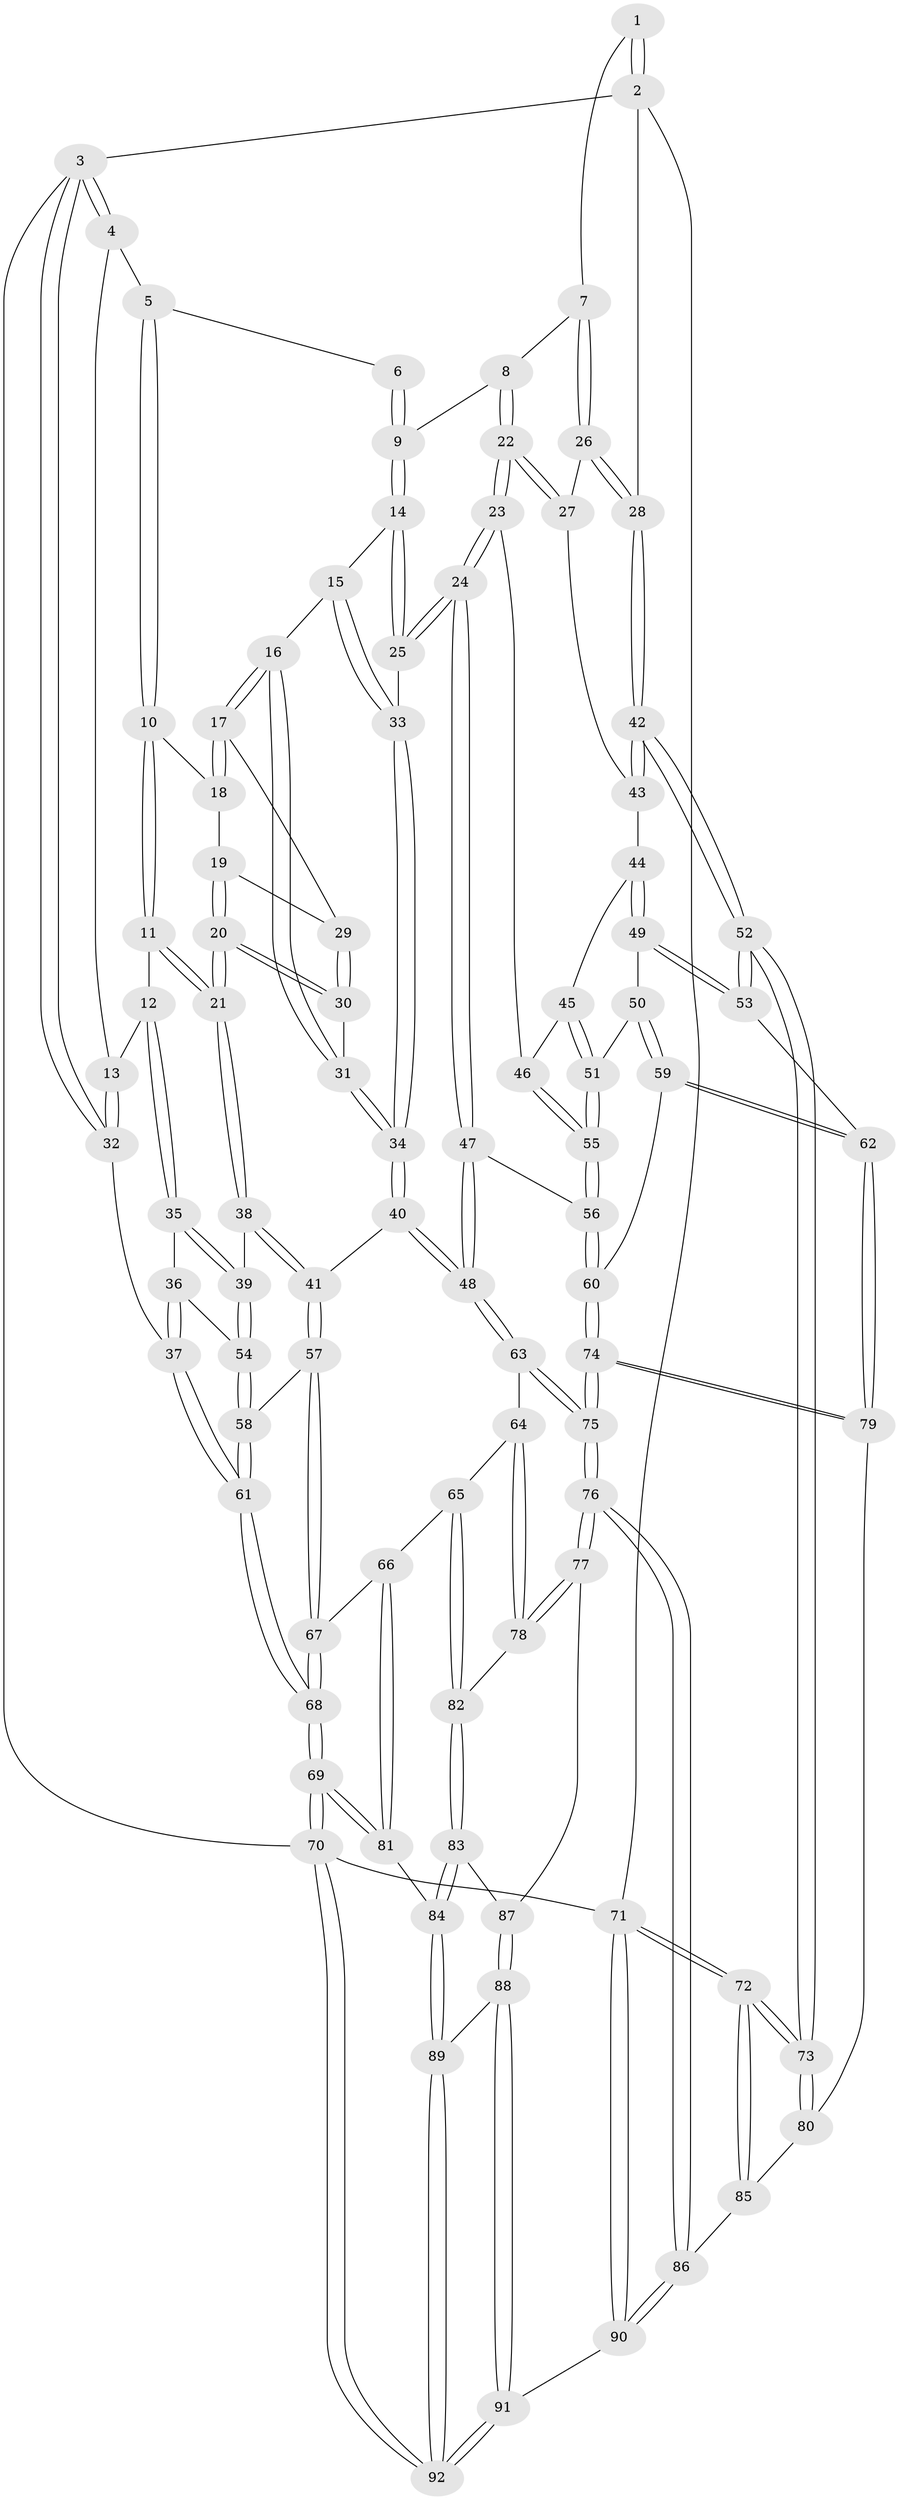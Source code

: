// Generated by graph-tools (version 1.1) at 2025/51/03/09/25 03:51:11]
// undirected, 92 vertices, 227 edges
graph export_dot {
graph [start="1"]
  node [color=gray90,style=filled];
  1 [pos="+0.9147064681229028+0"];
  2 [pos="+1+0"];
  3 [pos="+0+0"];
  4 [pos="+0.10137228439817618+0"];
  5 [pos="+0.31403874880288796+0"];
  6 [pos="+0.5759672858605591+0"];
  7 [pos="+0.8597125506612965+0.0028670372837038462"];
  8 [pos="+0.690560973412709+0.051254646872045215"];
  9 [pos="+0.6142085957961404+0.011997890359681221"];
  10 [pos="+0.3181403467482757+0"];
  11 [pos="+0.21192710787299718+0.11961464405217526"];
  12 [pos="+0.15631204985136876+0.1469258788106048"];
  13 [pos="+0.1051626120513908+0.09583439109411332"];
  14 [pos="+0.5882156278226132+0.0917582610374623"];
  15 [pos="+0.5480223991485521+0.11590331261103477"];
  16 [pos="+0.5397521171980605+0.1168348755496964"];
  17 [pos="+0.4810912578528136+0.09876392893673752"];
  18 [pos="+0.32497611282608135+0"];
  19 [pos="+0.34116487791558325+0.05275304590531072"];
  20 [pos="+0.3237323231839173+0.17583644513918667"];
  21 [pos="+0.32261400985640626+0.17752027756408278"];
  22 [pos="+0.7883675750107918+0.20033477074939957"];
  23 [pos="+0.7599440022414528+0.2373173819302533"];
  24 [pos="+0.7448388300427893+0.24206795974758955"];
  25 [pos="+0.7174110534575285+0.2352660521359978"];
  26 [pos="+0.8642131010763886+0.10012278651175462"];
  27 [pos="+0.8437379350383335+0.15713982500041973"];
  28 [pos="+1+0.10409961903511089"];
  29 [pos="+0.4417563139509712+0.12812563526963405"];
  30 [pos="+0.4269764888140529+0.1578041413917398"];
  31 [pos="+0.4699523208580425+0.21232217055874386"];
  32 [pos="+0+0.2547023935679567"];
  33 [pos="+0.5653115254441478+0.2699207141499203"];
  34 [pos="+0.47892193765499586+0.33161213552260466"];
  35 [pos="+0.15495525614778546+0.19790591994086537"];
  36 [pos="+0.04125971980179579+0.2753509966069929"];
  37 [pos="+0+0.2753729996904709"];
  38 [pos="+0.3091157398931688+0.2679141347835935"];
  39 [pos="+0.2715129975678864+0.28088210108593725"];
  40 [pos="+0.465394851349268+0.35273848814115033"];
  41 [pos="+0.45484956735460796+0.35316713051902304"];
  42 [pos="+1+0.3147057643543153"];
  43 [pos="+0.9787946179338792+0.2327317194839123"];
  44 [pos="+0.8799663966098437+0.3286858031891381"];
  45 [pos="+0.8303583293832176+0.2995068077099757"];
  46 [pos="+0.77149833607193+0.25130121861872784"];
  47 [pos="+0.6615078423258391+0.45903141969401406"];
  48 [pos="+0.5734912337177036+0.4758466972342593"];
  49 [pos="+0.9487002823759837+0.39893838542729365"];
  50 [pos="+0.8577127495878314+0.40650240713921343"];
  51 [pos="+0.8404674225917603+0.40472757407859117"];
  52 [pos="+1+0.4744970326669693"];
  53 [pos="+1+0.48493770127426705"];
  54 [pos="+0.19403549291559027+0.37735141415154616"];
  55 [pos="+0.805331392611244+0.41834863469675315"];
  56 [pos="+0.7564840849300554+0.5075343888117124"];
  57 [pos="+0.28456218946585765+0.5376641474739602"];
  58 [pos="+0.19066195413974701+0.440734720384285"];
  59 [pos="+0.8197630003675148+0.5436783313112624"];
  60 [pos="+0.7918133184429932+0.5467042710661185"];
  61 [pos="+0+0.5519377901840865"];
  62 [pos="+0.9967817150121537+0.5326898203910245"];
  63 [pos="+0.5586085603673745+0.5212177326017413"];
  64 [pos="+0.5358963298696997+0.5472172976395737"];
  65 [pos="+0.3354341741429396+0.6107144919780847"];
  66 [pos="+0.29510076266969515+0.5864540895670218"];
  67 [pos="+0.2896263858794179+0.5710078465240089"];
  68 [pos="+0+0.5986978455757521"];
  69 [pos="+0+0.7122213454437122"];
  70 [pos="+0+1"];
  71 [pos="+1+1"];
  72 [pos="+1+1"];
  73 [pos="+1+0.8943405346859544"];
  74 [pos="+0.7472027531390008+0.6944294803964007"];
  75 [pos="+0.7143917994008941+0.7311312957534091"];
  76 [pos="+0.6903333525354667+0.7918559262012298"];
  77 [pos="+0.5474171909210246+0.771939546748049"];
  78 [pos="+0.5243131361875837+0.7341468603695145"];
  79 [pos="+0.9078556475306933+0.7049554146319104"];
  80 [pos="+0.9127433812339959+0.7156099709189473"];
  81 [pos="+0.18971716700669128+0.7024243700654342"];
  82 [pos="+0.3621223868788655+0.6602258552329262"];
  83 [pos="+0.3501545285510718+0.7782193760586932"];
  84 [pos="+0.27384704910729435+0.9052590315192282"];
  85 [pos="+0.8982473126278494+0.8879535533399111"];
  86 [pos="+0.7045119474625953+0.821988247608571"];
  87 [pos="+0.5222866576573401+0.7949692351527473"];
  88 [pos="+0.49595398273218283+0.8384152272361104"];
  89 [pos="+0.27052019583358283+0.9565632139721018"];
  90 [pos="+0.6147527211946636+1"];
  91 [pos="+0.5571752769862126+1"];
  92 [pos="+0.17885615759427284+1"];
  1 -- 2;
  1 -- 2;
  1 -- 7;
  2 -- 3;
  2 -- 28;
  2 -- 71;
  3 -- 4;
  3 -- 4;
  3 -- 32;
  3 -- 32;
  3 -- 70;
  4 -- 5;
  4 -- 13;
  5 -- 6;
  5 -- 10;
  5 -- 10;
  6 -- 9;
  6 -- 9;
  7 -- 8;
  7 -- 26;
  7 -- 26;
  8 -- 9;
  8 -- 22;
  8 -- 22;
  9 -- 14;
  9 -- 14;
  10 -- 11;
  10 -- 11;
  10 -- 18;
  11 -- 12;
  11 -- 21;
  11 -- 21;
  12 -- 13;
  12 -- 35;
  12 -- 35;
  13 -- 32;
  13 -- 32;
  14 -- 15;
  14 -- 25;
  14 -- 25;
  15 -- 16;
  15 -- 33;
  15 -- 33;
  16 -- 17;
  16 -- 17;
  16 -- 31;
  16 -- 31;
  17 -- 18;
  17 -- 18;
  17 -- 29;
  18 -- 19;
  19 -- 20;
  19 -- 20;
  19 -- 29;
  20 -- 21;
  20 -- 21;
  20 -- 30;
  20 -- 30;
  21 -- 38;
  21 -- 38;
  22 -- 23;
  22 -- 23;
  22 -- 27;
  22 -- 27;
  23 -- 24;
  23 -- 24;
  23 -- 46;
  24 -- 25;
  24 -- 25;
  24 -- 47;
  24 -- 47;
  25 -- 33;
  26 -- 27;
  26 -- 28;
  26 -- 28;
  27 -- 43;
  28 -- 42;
  28 -- 42;
  29 -- 30;
  29 -- 30;
  30 -- 31;
  31 -- 34;
  31 -- 34;
  32 -- 37;
  33 -- 34;
  33 -- 34;
  34 -- 40;
  34 -- 40;
  35 -- 36;
  35 -- 39;
  35 -- 39;
  36 -- 37;
  36 -- 37;
  36 -- 54;
  37 -- 61;
  37 -- 61;
  38 -- 39;
  38 -- 41;
  38 -- 41;
  39 -- 54;
  39 -- 54;
  40 -- 41;
  40 -- 48;
  40 -- 48;
  41 -- 57;
  41 -- 57;
  42 -- 43;
  42 -- 43;
  42 -- 52;
  42 -- 52;
  43 -- 44;
  44 -- 45;
  44 -- 49;
  44 -- 49;
  45 -- 46;
  45 -- 51;
  45 -- 51;
  46 -- 55;
  46 -- 55;
  47 -- 48;
  47 -- 48;
  47 -- 56;
  48 -- 63;
  48 -- 63;
  49 -- 50;
  49 -- 53;
  49 -- 53;
  50 -- 51;
  50 -- 59;
  50 -- 59;
  51 -- 55;
  51 -- 55;
  52 -- 53;
  52 -- 53;
  52 -- 73;
  52 -- 73;
  53 -- 62;
  54 -- 58;
  54 -- 58;
  55 -- 56;
  55 -- 56;
  56 -- 60;
  56 -- 60;
  57 -- 58;
  57 -- 67;
  57 -- 67;
  58 -- 61;
  58 -- 61;
  59 -- 60;
  59 -- 62;
  59 -- 62;
  60 -- 74;
  60 -- 74;
  61 -- 68;
  61 -- 68;
  62 -- 79;
  62 -- 79;
  63 -- 64;
  63 -- 75;
  63 -- 75;
  64 -- 65;
  64 -- 78;
  64 -- 78;
  65 -- 66;
  65 -- 82;
  65 -- 82;
  66 -- 67;
  66 -- 81;
  66 -- 81;
  67 -- 68;
  67 -- 68;
  68 -- 69;
  68 -- 69;
  69 -- 70;
  69 -- 70;
  69 -- 81;
  69 -- 81;
  70 -- 92;
  70 -- 92;
  70 -- 71;
  71 -- 72;
  71 -- 72;
  71 -- 90;
  71 -- 90;
  72 -- 73;
  72 -- 73;
  72 -- 85;
  72 -- 85;
  73 -- 80;
  73 -- 80;
  74 -- 75;
  74 -- 75;
  74 -- 79;
  74 -- 79;
  75 -- 76;
  75 -- 76;
  76 -- 77;
  76 -- 77;
  76 -- 86;
  76 -- 86;
  77 -- 78;
  77 -- 78;
  77 -- 87;
  78 -- 82;
  79 -- 80;
  80 -- 85;
  81 -- 84;
  82 -- 83;
  82 -- 83;
  83 -- 84;
  83 -- 84;
  83 -- 87;
  84 -- 89;
  84 -- 89;
  85 -- 86;
  86 -- 90;
  86 -- 90;
  87 -- 88;
  87 -- 88;
  88 -- 89;
  88 -- 91;
  88 -- 91;
  89 -- 92;
  89 -- 92;
  90 -- 91;
  91 -- 92;
  91 -- 92;
}
